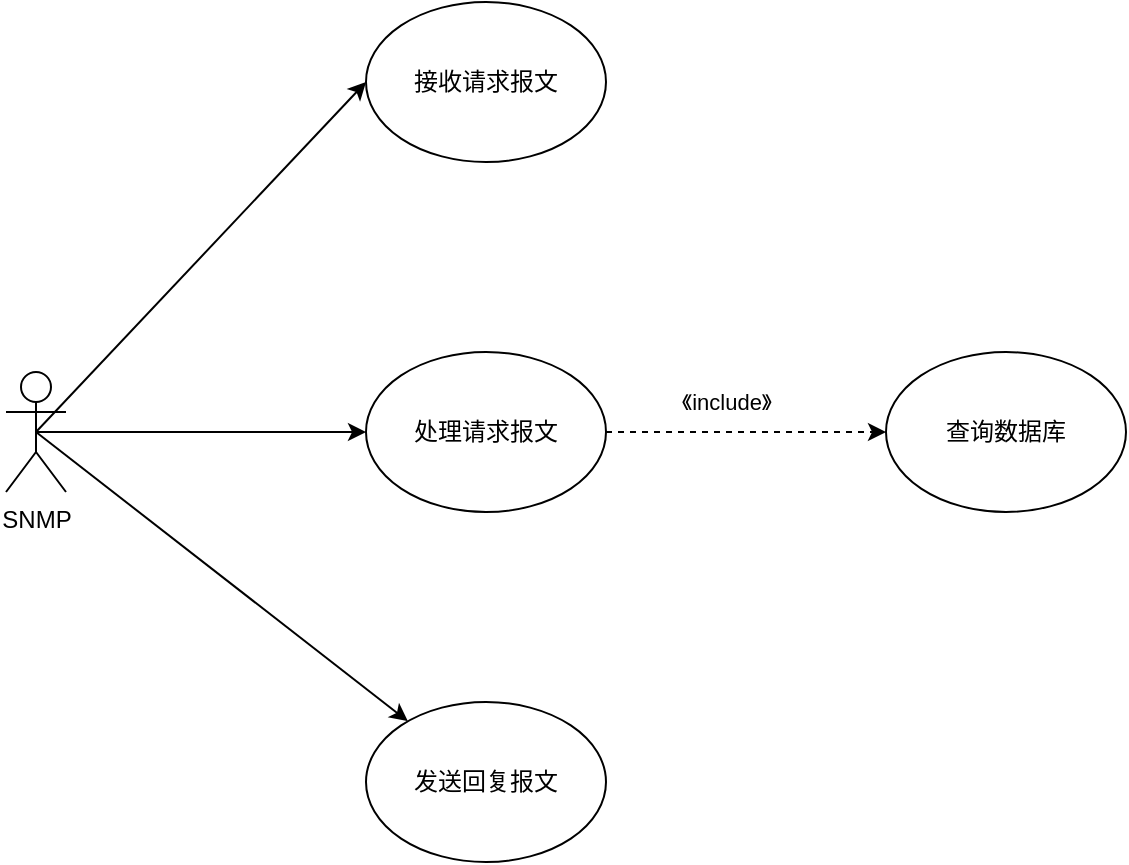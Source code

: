 <mxfile version="20.6.0" type="github">
  <diagram name="Page-1" id="0783ab3e-0a74-02c8-0abd-f7b4e66b4bec">
    <mxGraphModel dx="1422" dy="762" grid="1" gridSize="10" guides="1" tooltips="1" connect="1" arrows="1" fold="1" page="1" pageScale="1" pageWidth="850" pageHeight="1100" background="none" math="0" shadow="0">
      <root>
        <mxCell id="0" />
        <mxCell id="1" parent="0" />
        <mxCell id="jH4t9ovICGmIcDN6GrBj-6" style="rounded=0;orthogonalLoop=1;jettySize=auto;html=1;exitX=0.5;exitY=0.5;exitDx=0;exitDy=0;exitPerimeter=0;entryX=0;entryY=0.5;entryDx=0;entryDy=0;" edge="1" parent="1" source="jH4t9ovICGmIcDN6GrBj-1" target="jH4t9ovICGmIcDN6GrBj-2">
          <mxGeometry relative="1" as="geometry" />
        </mxCell>
        <mxCell id="jH4t9ovICGmIcDN6GrBj-7" style="edgeStyle=none;rounded=0;orthogonalLoop=1;jettySize=auto;html=1;exitX=0.5;exitY=0.5;exitDx=0;exitDy=0;exitPerimeter=0;entryX=0;entryY=0.5;entryDx=0;entryDy=0;" edge="1" parent="1" source="jH4t9ovICGmIcDN6GrBj-1" target="jH4t9ovICGmIcDN6GrBj-3">
          <mxGeometry relative="1" as="geometry" />
        </mxCell>
        <mxCell id="jH4t9ovICGmIcDN6GrBj-8" style="edgeStyle=none;rounded=0;orthogonalLoop=1;jettySize=auto;html=1;exitX=0.5;exitY=0.5;exitDx=0;exitDy=0;exitPerimeter=0;" edge="1" parent="1" source="jH4t9ovICGmIcDN6GrBj-1" target="jH4t9ovICGmIcDN6GrBj-4">
          <mxGeometry relative="1" as="geometry" />
        </mxCell>
        <mxCell id="jH4t9ovICGmIcDN6GrBj-1" value="SNMP" style="shape=umlActor;verticalLabelPosition=bottom;verticalAlign=top;html=1;outlineConnect=0;" vertex="1" parent="1">
          <mxGeometry x="140" y="265" width="30" height="60" as="geometry" />
        </mxCell>
        <mxCell id="jH4t9ovICGmIcDN6GrBj-2" value="接收请求报文" style="ellipse;whiteSpace=wrap;html=1;" vertex="1" parent="1">
          <mxGeometry x="320" y="80" width="120" height="80" as="geometry" />
        </mxCell>
        <mxCell id="jH4t9ovICGmIcDN6GrBj-9" style="edgeStyle=none;rounded=0;orthogonalLoop=1;jettySize=auto;html=1;exitX=1;exitY=0.5;exitDx=0;exitDy=0;dashed=1;" edge="1" parent="1" source="jH4t9ovICGmIcDN6GrBj-3" target="jH4t9ovICGmIcDN6GrBj-5">
          <mxGeometry relative="1" as="geometry" />
        </mxCell>
        <mxCell id="jH4t9ovICGmIcDN6GrBj-10" value="《include》" style="edgeLabel;html=1;align=center;verticalAlign=middle;resizable=0;points=[];" vertex="1" connectable="0" parent="jH4t9ovICGmIcDN6GrBj-9">
          <mxGeometry x="-0.171" y="-1" relative="1" as="geometry">
            <mxPoint x="2" y="-16" as="offset" />
          </mxGeometry>
        </mxCell>
        <mxCell id="jH4t9ovICGmIcDN6GrBj-3" value="处理请求报文" style="ellipse;whiteSpace=wrap;html=1;" vertex="1" parent="1">
          <mxGeometry x="320" y="255" width="120" height="80" as="geometry" />
        </mxCell>
        <mxCell id="jH4t9ovICGmIcDN6GrBj-4" value="发送回复报文" style="ellipse;whiteSpace=wrap;html=1;" vertex="1" parent="1">
          <mxGeometry x="320" y="430" width="120" height="80" as="geometry" />
        </mxCell>
        <mxCell id="jH4t9ovICGmIcDN6GrBj-5" value="查询数据库" style="ellipse;whiteSpace=wrap;html=1;" vertex="1" parent="1">
          <mxGeometry x="580" y="255" width="120" height="80" as="geometry" />
        </mxCell>
      </root>
    </mxGraphModel>
  </diagram>
</mxfile>
